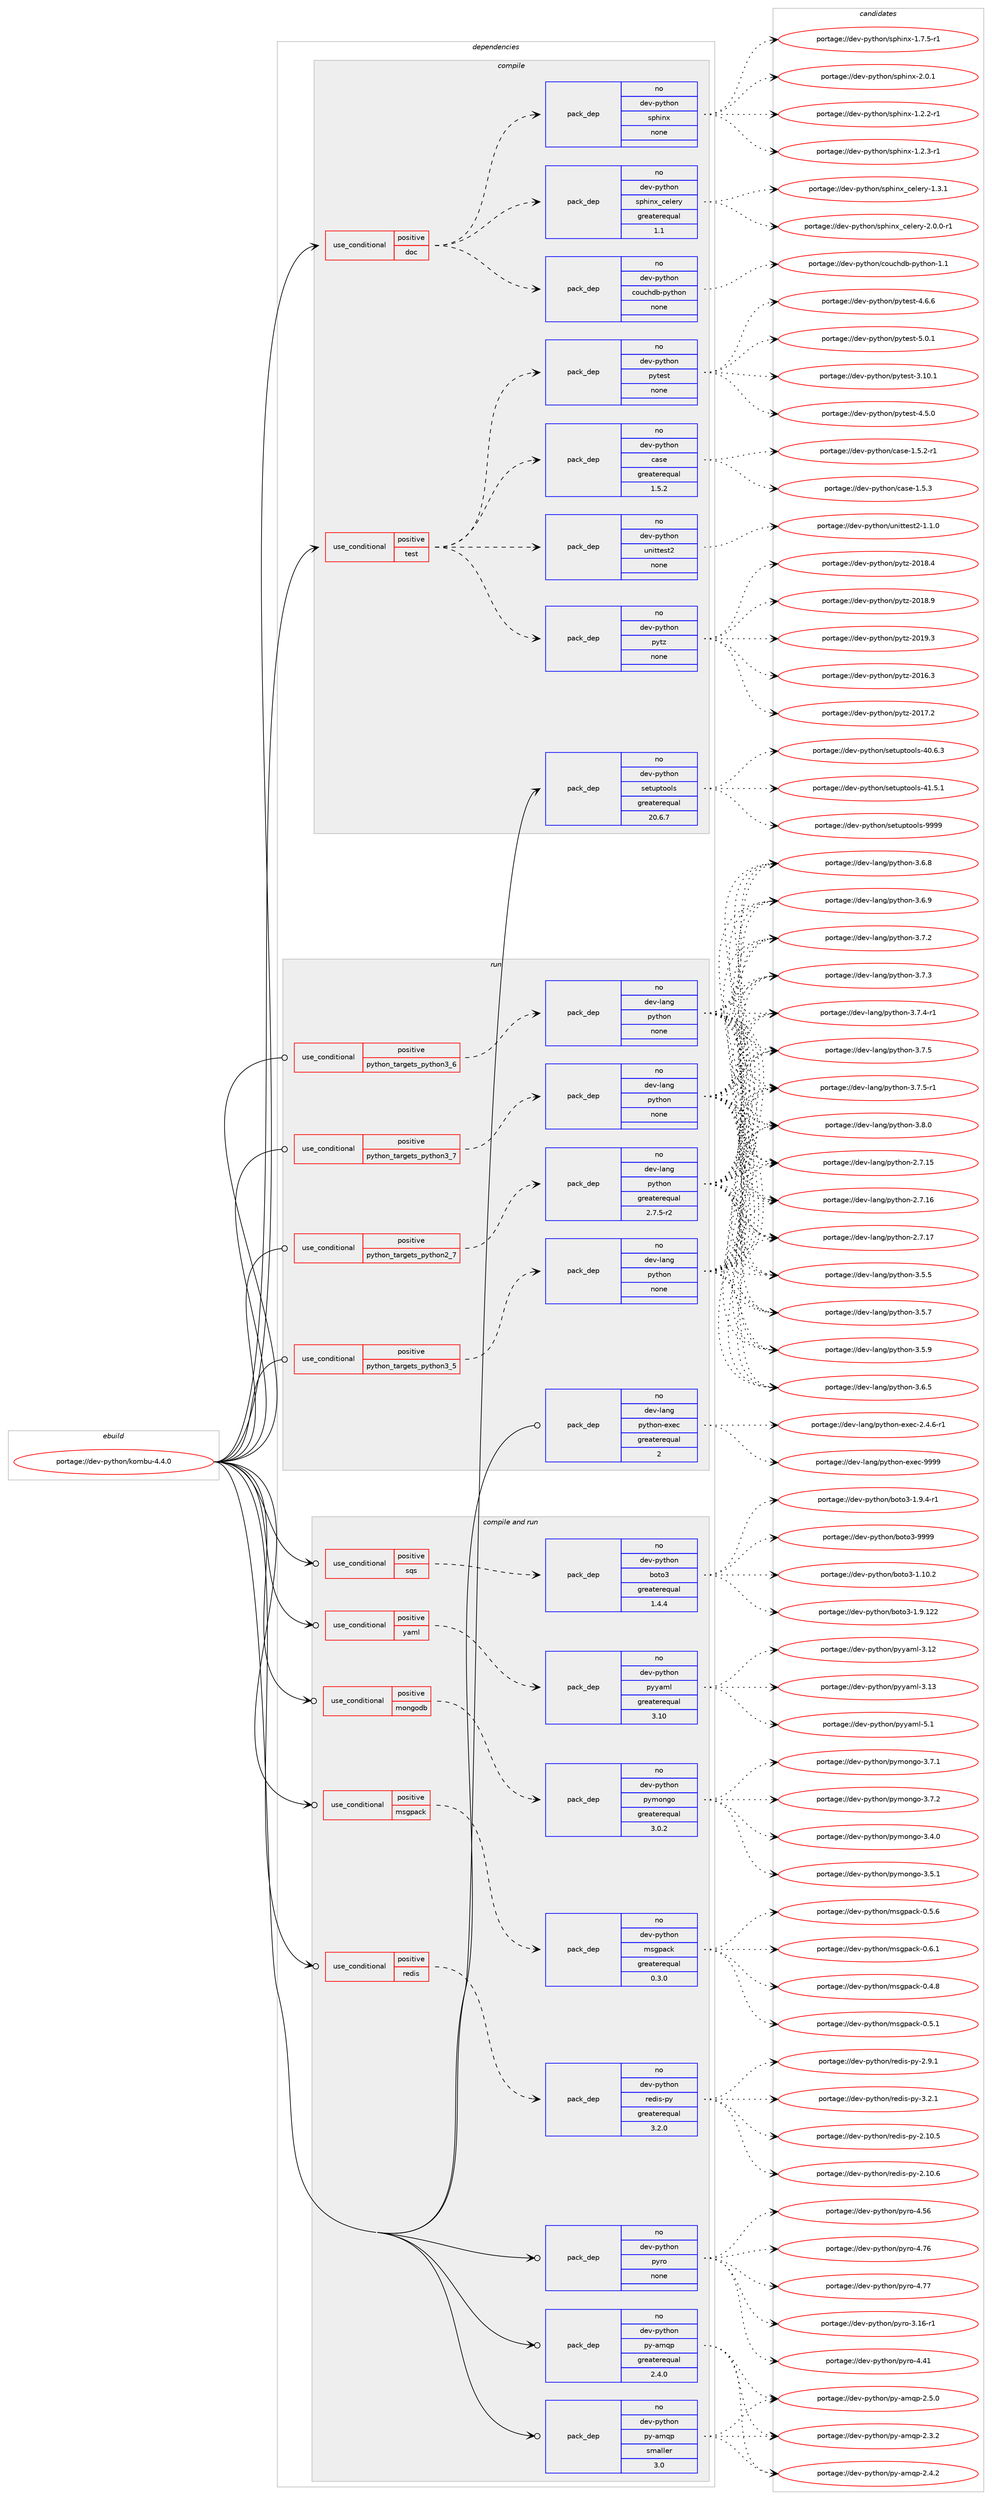 digraph prolog {

# *************
# Graph options
# *************

newrank=true;
concentrate=true;
compound=true;
graph [rankdir=LR,fontname=Helvetica,fontsize=10,ranksep=1.5];#, ranksep=2.5, nodesep=0.2];
edge  [arrowhead=vee];
node  [fontname=Helvetica,fontsize=10];

# **********
# The ebuild
# **********

subgraph cluster_leftcol {
color=gray;
rank=same;
label=<<i>ebuild</i>>;
id [label="portage://dev-python/kombu-4.4.0", color=red, width=4, href="../dev-python/kombu-4.4.0.svg"];
}

# ****************
# The dependencies
# ****************

subgraph cluster_midcol {
color=gray;
label=<<i>dependencies</i>>;
subgraph cluster_compile {
fillcolor="#eeeeee";
style=filled;
label=<<i>compile</i>>;
subgraph cond31081 {
dependency147370 [label=<<TABLE BORDER="0" CELLBORDER="1" CELLSPACING="0" CELLPADDING="4"><TR><TD ROWSPAN="3" CELLPADDING="10">use_conditional</TD></TR><TR><TD>positive</TD></TR><TR><TD>doc</TD></TR></TABLE>>, shape=none, color=red];
subgraph pack112962 {
dependency147371 [label=<<TABLE BORDER="0" CELLBORDER="1" CELLSPACING="0" CELLPADDING="4" WIDTH="220"><TR><TD ROWSPAN="6" CELLPADDING="30">pack_dep</TD></TR><TR><TD WIDTH="110">no</TD></TR><TR><TD>dev-python</TD></TR><TR><TD>sphinx</TD></TR><TR><TD>none</TD></TR><TR><TD></TD></TR></TABLE>>, shape=none, color=blue];
}
dependency147370:e -> dependency147371:w [weight=20,style="dashed",arrowhead="vee"];
subgraph pack112963 {
dependency147372 [label=<<TABLE BORDER="0" CELLBORDER="1" CELLSPACING="0" CELLPADDING="4" WIDTH="220"><TR><TD ROWSPAN="6" CELLPADDING="30">pack_dep</TD></TR><TR><TD WIDTH="110">no</TD></TR><TR><TD>dev-python</TD></TR><TR><TD>couchdb-python</TD></TR><TR><TD>none</TD></TR><TR><TD></TD></TR></TABLE>>, shape=none, color=blue];
}
dependency147370:e -> dependency147372:w [weight=20,style="dashed",arrowhead="vee"];
subgraph pack112964 {
dependency147373 [label=<<TABLE BORDER="0" CELLBORDER="1" CELLSPACING="0" CELLPADDING="4" WIDTH="220"><TR><TD ROWSPAN="6" CELLPADDING="30">pack_dep</TD></TR><TR><TD WIDTH="110">no</TD></TR><TR><TD>dev-python</TD></TR><TR><TD>sphinx_celery</TD></TR><TR><TD>greaterequal</TD></TR><TR><TD>1.1</TD></TR></TABLE>>, shape=none, color=blue];
}
dependency147370:e -> dependency147373:w [weight=20,style="dashed",arrowhead="vee"];
}
id:e -> dependency147370:w [weight=20,style="solid",arrowhead="vee"];
subgraph cond31082 {
dependency147374 [label=<<TABLE BORDER="0" CELLBORDER="1" CELLSPACING="0" CELLPADDING="4"><TR><TD ROWSPAN="3" CELLPADDING="10">use_conditional</TD></TR><TR><TD>positive</TD></TR><TR><TD>test</TD></TR></TABLE>>, shape=none, color=red];
subgraph pack112965 {
dependency147375 [label=<<TABLE BORDER="0" CELLBORDER="1" CELLSPACING="0" CELLPADDING="4" WIDTH="220"><TR><TD ROWSPAN="6" CELLPADDING="30">pack_dep</TD></TR><TR><TD WIDTH="110">no</TD></TR><TR><TD>dev-python</TD></TR><TR><TD>case</TD></TR><TR><TD>greaterequal</TD></TR><TR><TD>1.5.2</TD></TR></TABLE>>, shape=none, color=blue];
}
dependency147374:e -> dependency147375:w [weight=20,style="dashed",arrowhead="vee"];
subgraph pack112966 {
dependency147376 [label=<<TABLE BORDER="0" CELLBORDER="1" CELLSPACING="0" CELLPADDING="4" WIDTH="220"><TR><TD ROWSPAN="6" CELLPADDING="30">pack_dep</TD></TR><TR><TD WIDTH="110">no</TD></TR><TR><TD>dev-python</TD></TR><TR><TD>pytest</TD></TR><TR><TD>none</TD></TR><TR><TD></TD></TR></TABLE>>, shape=none, color=blue];
}
dependency147374:e -> dependency147376:w [weight=20,style="dashed",arrowhead="vee"];
subgraph pack112967 {
dependency147377 [label=<<TABLE BORDER="0" CELLBORDER="1" CELLSPACING="0" CELLPADDING="4" WIDTH="220"><TR><TD ROWSPAN="6" CELLPADDING="30">pack_dep</TD></TR><TR><TD WIDTH="110">no</TD></TR><TR><TD>dev-python</TD></TR><TR><TD>pytz</TD></TR><TR><TD>none</TD></TR><TR><TD></TD></TR></TABLE>>, shape=none, color=blue];
}
dependency147374:e -> dependency147377:w [weight=20,style="dashed",arrowhead="vee"];
subgraph pack112968 {
dependency147378 [label=<<TABLE BORDER="0" CELLBORDER="1" CELLSPACING="0" CELLPADDING="4" WIDTH="220"><TR><TD ROWSPAN="6" CELLPADDING="30">pack_dep</TD></TR><TR><TD WIDTH="110">no</TD></TR><TR><TD>dev-python</TD></TR><TR><TD>unittest2</TD></TR><TR><TD>none</TD></TR><TR><TD></TD></TR></TABLE>>, shape=none, color=blue];
}
dependency147374:e -> dependency147378:w [weight=20,style="dashed",arrowhead="vee"];
}
id:e -> dependency147374:w [weight=20,style="solid",arrowhead="vee"];
subgraph pack112969 {
dependency147379 [label=<<TABLE BORDER="0" CELLBORDER="1" CELLSPACING="0" CELLPADDING="4" WIDTH="220"><TR><TD ROWSPAN="6" CELLPADDING="30">pack_dep</TD></TR><TR><TD WIDTH="110">no</TD></TR><TR><TD>dev-python</TD></TR><TR><TD>setuptools</TD></TR><TR><TD>greaterequal</TD></TR><TR><TD>20.6.7</TD></TR></TABLE>>, shape=none, color=blue];
}
id:e -> dependency147379:w [weight=20,style="solid",arrowhead="vee"];
}
subgraph cluster_compileandrun {
fillcolor="#eeeeee";
style=filled;
label=<<i>compile and run</i>>;
subgraph cond31083 {
dependency147380 [label=<<TABLE BORDER="0" CELLBORDER="1" CELLSPACING="0" CELLPADDING="4"><TR><TD ROWSPAN="3" CELLPADDING="10">use_conditional</TD></TR><TR><TD>positive</TD></TR><TR><TD>mongodb</TD></TR></TABLE>>, shape=none, color=red];
subgraph pack112970 {
dependency147381 [label=<<TABLE BORDER="0" CELLBORDER="1" CELLSPACING="0" CELLPADDING="4" WIDTH="220"><TR><TD ROWSPAN="6" CELLPADDING="30">pack_dep</TD></TR><TR><TD WIDTH="110">no</TD></TR><TR><TD>dev-python</TD></TR><TR><TD>pymongo</TD></TR><TR><TD>greaterequal</TD></TR><TR><TD>3.0.2</TD></TR></TABLE>>, shape=none, color=blue];
}
dependency147380:e -> dependency147381:w [weight=20,style="dashed",arrowhead="vee"];
}
id:e -> dependency147380:w [weight=20,style="solid",arrowhead="odotvee"];
subgraph cond31084 {
dependency147382 [label=<<TABLE BORDER="0" CELLBORDER="1" CELLSPACING="0" CELLPADDING="4"><TR><TD ROWSPAN="3" CELLPADDING="10">use_conditional</TD></TR><TR><TD>positive</TD></TR><TR><TD>msgpack</TD></TR></TABLE>>, shape=none, color=red];
subgraph pack112971 {
dependency147383 [label=<<TABLE BORDER="0" CELLBORDER="1" CELLSPACING="0" CELLPADDING="4" WIDTH="220"><TR><TD ROWSPAN="6" CELLPADDING="30">pack_dep</TD></TR><TR><TD WIDTH="110">no</TD></TR><TR><TD>dev-python</TD></TR><TR><TD>msgpack</TD></TR><TR><TD>greaterequal</TD></TR><TR><TD>0.3.0</TD></TR></TABLE>>, shape=none, color=blue];
}
dependency147382:e -> dependency147383:w [weight=20,style="dashed",arrowhead="vee"];
}
id:e -> dependency147382:w [weight=20,style="solid",arrowhead="odotvee"];
subgraph cond31085 {
dependency147384 [label=<<TABLE BORDER="0" CELLBORDER="1" CELLSPACING="0" CELLPADDING="4"><TR><TD ROWSPAN="3" CELLPADDING="10">use_conditional</TD></TR><TR><TD>positive</TD></TR><TR><TD>redis</TD></TR></TABLE>>, shape=none, color=red];
subgraph pack112972 {
dependency147385 [label=<<TABLE BORDER="0" CELLBORDER="1" CELLSPACING="0" CELLPADDING="4" WIDTH="220"><TR><TD ROWSPAN="6" CELLPADDING="30">pack_dep</TD></TR><TR><TD WIDTH="110">no</TD></TR><TR><TD>dev-python</TD></TR><TR><TD>redis-py</TD></TR><TR><TD>greaterequal</TD></TR><TR><TD>3.2.0</TD></TR></TABLE>>, shape=none, color=blue];
}
dependency147384:e -> dependency147385:w [weight=20,style="dashed",arrowhead="vee"];
}
id:e -> dependency147384:w [weight=20,style="solid",arrowhead="odotvee"];
subgraph cond31086 {
dependency147386 [label=<<TABLE BORDER="0" CELLBORDER="1" CELLSPACING="0" CELLPADDING="4"><TR><TD ROWSPAN="3" CELLPADDING="10">use_conditional</TD></TR><TR><TD>positive</TD></TR><TR><TD>sqs</TD></TR></TABLE>>, shape=none, color=red];
subgraph pack112973 {
dependency147387 [label=<<TABLE BORDER="0" CELLBORDER="1" CELLSPACING="0" CELLPADDING="4" WIDTH="220"><TR><TD ROWSPAN="6" CELLPADDING="30">pack_dep</TD></TR><TR><TD WIDTH="110">no</TD></TR><TR><TD>dev-python</TD></TR><TR><TD>boto3</TD></TR><TR><TD>greaterequal</TD></TR><TR><TD>1.4.4</TD></TR></TABLE>>, shape=none, color=blue];
}
dependency147386:e -> dependency147387:w [weight=20,style="dashed",arrowhead="vee"];
}
id:e -> dependency147386:w [weight=20,style="solid",arrowhead="odotvee"];
subgraph cond31087 {
dependency147388 [label=<<TABLE BORDER="0" CELLBORDER="1" CELLSPACING="0" CELLPADDING="4"><TR><TD ROWSPAN="3" CELLPADDING="10">use_conditional</TD></TR><TR><TD>positive</TD></TR><TR><TD>yaml</TD></TR></TABLE>>, shape=none, color=red];
subgraph pack112974 {
dependency147389 [label=<<TABLE BORDER="0" CELLBORDER="1" CELLSPACING="0" CELLPADDING="4" WIDTH="220"><TR><TD ROWSPAN="6" CELLPADDING="30">pack_dep</TD></TR><TR><TD WIDTH="110">no</TD></TR><TR><TD>dev-python</TD></TR><TR><TD>pyyaml</TD></TR><TR><TD>greaterequal</TD></TR><TR><TD>3.10</TD></TR></TABLE>>, shape=none, color=blue];
}
dependency147388:e -> dependency147389:w [weight=20,style="dashed",arrowhead="vee"];
}
id:e -> dependency147388:w [weight=20,style="solid",arrowhead="odotvee"];
subgraph pack112975 {
dependency147390 [label=<<TABLE BORDER="0" CELLBORDER="1" CELLSPACING="0" CELLPADDING="4" WIDTH="220"><TR><TD ROWSPAN="6" CELLPADDING="30">pack_dep</TD></TR><TR><TD WIDTH="110">no</TD></TR><TR><TD>dev-python</TD></TR><TR><TD>py-amqp</TD></TR><TR><TD>greaterequal</TD></TR><TR><TD>2.4.0</TD></TR></TABLE>>, shape=none, color=blue];
}
id:e -> dependency147390:w [weight=20,style="solid",arrowhead="odotvee"];
subgraph pack112976 {
dependency147391 [label=<<TABLE BORDER="0" CELLBORDER="1" CELLSPACING="0" CELLPADDING="4" WIDTH="220"><TR><TD ROWSPAN="6" CELLPADDING="30">pack_dep</TD></TR><TR><TD WIDTH="110">no</TD></TR><TR><TD>dev-python</TD></TR><TR><TD>py-amqp</TD></TR><TR><TD>smaller</TD></TR><TR><TD>3.0</TD></TR></TABLE>>, shape=none, color=blue];
}
id:e -> dependency147391:w [weight=20,style="solid",arrowhead="odotvee"];
subgraph pack112977 {
dependency147392 [label=<<TABLE BORDER="0" CELLBORDER="1" CELLSPACING="0" CELLPADDING="4" WIDTH="220"><TR><TD ROWSPAN="6" CELLPADDING="30">pack_dep</TD></TR><TR><TD WIDTH="110">no</TD></TR><TR><TD>dev-python</TD></TR><TR><TD>pyro</TD></TR><TR><TD>none</TD></TR><TR><TD></TD></TR></TABLE>>, shape=none, color=blue];
}
id:e -> dependency147392:w [weight=20,style="solid",arrowhead="odotvee"];
}
subgraph cluster_run {
fillcolor="#eeeeee";
style=filled;
label=<<i>run</i>>;
subgraph cond31088 {
dependency147393 [label=<<TABLE BORDER="0" CELLBORDER="1" CELLSPACING="0" CELLPADDING="4"><TR><TD ROWSPAN="3" CELLPADDING="10">use_conditional</TD></TR><TR><TD>positive</TD></TR><TR><TD>python_targets_python2_7</TD></TR></TABLE>>, shape=none, color=red];
subgraph pack112978 {
dependency147394 [label=<<TABLE BORDER="0" CELLBORDER="1" CELLSPACING="0" CELLPADDING="4" WIDTH="220"><TR><TD ROWSPAN="6" CELLPADDING="30">pack_dep</TD></TR><TR><TD WIDTH="110">no</TD></TR><TR><TD>dev-lang</TD></TR><TR><TD>python</TD></TR><TR><TD>greaterequal</TD></TR><TR><TD>2.7.5-r2</TD></TR></TABLE>>, shape=none, color=blue];
}
dependency147393:e -> dependency147394:w [weight=20,style="dashed",arrowhead="vee"];
}
id:e -> dependency147393:w [weight=20,style="solid",arrowhead="odot"];
subgraph cond31089 {
dependency147395 [label=<<TABLE BORDER="0" CELLBORDER="1" CELLSPACING="0" CELLPADDING="4"><TR><TD ROWSPAN="3" CELLPADDING="10">use_conditional</TD></TR><TR><TD>positive</TD></TR><TR><TD>python_targets_python3_5</TD></TR></TABLE>>, shape=none, color=red];
subgraph pack112979 {
dependency147396 [label=<<TABLE BORDER="0" CELLBORDER="1" CELLSPACING="0" CELLPADDING="4" WIDTH="220"><TR><TD ROWSPAN="6" CELLPADDING="30">pack_dep</TD></TR><TR><TD WIDTH="110">no</TD></TR><TR><TD>dev-lang</TD></TR><TR><TD>python</TD></TR><TR><TD>none</TD></TR><TR><TD></TD></TR></TABLE>>, shape=none, color=blue];
}
dependency147395:e -> dependency147396:w [weight=20,style="dashed",arrowhead="vee"];
}
id:e -> dependency147395:w [weight=20,style="solid",arrowhead="odot"];
subgraph cond31090 {
dependency147397 [label=<<TABLE BORDER="0" CELLBORDER="1" CELLSPACING="0" CELLPADDING="4"><TR><TD ROWSPAN="3" CELLPADDING="10">use_conditional</TD></TR><TR><TD>positive</TD></TR><TR><TD>python_targets_python3_6</TD></TR></TABLE>>, shape=none, color=red];
subgraph pack112980 {
dependency147398 [label=<<TABLE BORDER="0" CELLBORDER="1" CELLSPACING="0" CELLPADDING="4" WIDTH="220"><TR><TD ROWSPAN="6" CELLPADDING="30">pack_dep</TD></TR><TR><TD WIDTH="110">no</TD></TR><TR><TD>dev-lang</TD></TR><TR><TD>python</TD></TR><TR><TD>none</TD></TR><TR><TD></TD></TR></TABLE>>, shape=none, color=blue];
}
dependency147397:e -> dependency147398:w [weight=20,style="dashed",arrowhead="vee"];
}
id:e -> dependency147397:w [weight=20,style="solid",arrowhead="odot"];
subgraph cond31091 {
dependency147399 [label=<<TABLE BORDER="0" CELLBORDER="1" CELLSPACING="0" CELLPADDING="4"><TR><TD ROWSPAN="3" CELLPADDING="10">use_conditional</TD></TR><TR><TD>positive</TD></TR><TR><TD>python_targets_python3_7</TD></TR></TABLE>>, shape=none, color=red];
subgraph pack112981 {
dependency147400 [label=<<TABLE BORDER="0" CELLBORDER="1" CELLSPACING="0" CELLPADDING="4" WIDTH="220"><TR><TD ROWSPAN="6" CELLPADDING="30">pack_dep</TD></TR><TR><TD WIDTH="110">no</TD></TR><TR><TD>dev-lang</TD></TR><TR><TD>python</TD></TR><TR><TD>none</TD></TR><TR><TD></TD></TR></TABLE>>, shape=none, color=blue];
}
dependency147399:e -> dependency147400:w [weight=20,style="dashed",arrowhead="vee"];
}
id:e -> dependency147399:w [weight=20,style="solid",arrowhead="odot"];
subgraph pack112982 {
dependency147401 [label=<<TABLE BORDER="0" CELLBORDER="1" CELLSPACING="0" CELLPADDING="4" WIDTH="220"><TR><TD ROWSPAN="6" CELLPADDING="30">pack_dep</TD></TR><TR><TD WIDTH="110">no</TD></TR><TR><TD>dev-lang</TD></TR><TR><TD>python-exec</TD></TR><TR><TD>greaterequal</TD></TR><TR><TD>2</TD></TR></TABLE>>, shape=none, color=blue];
}
id:e -> dependency147401:w [weight=20,style="solid",arrowhead="odot"];
}
}

# **************
# The candidates
# **************

subgraph cluster_choices {
rank=same;
color=gray;
label=<<i>candidates</i>>;

subgraph choice112962 {
color=black;
nodesep=1;
choiceportage10010111845112121116104111110471151121041051101204549465046504511449 [label="portage://dev-python/sphinx-1.2.2-r1", color=red, width=4,href="../dev-python/sphinx-1.2.2-r1.svg"];
choiceportage10010111845112121116104111110471151121041051101204549465046514511449 [label="portage://dev-python/sphinx-1.2.3-r1", color=red, width=4,href="../dev-python/sphinx-1.2.3-r1.svg"];
choiceportage10010111845112121116104111110471151121041051101204549465546534511449 [label="portage://dev-python/sphinx-1.7.5-r1", color=red, width=4,href="../dev-python/sphinx-1.7.5-r1.svg"];
choiceportage1001011184511212111610411111047115112104105110120455046484649 [label="portage://dev-python/sphinx-2.0.1", color=red, width=4,href="../dev-python/sphinx-2.0.1.svg"];
dependency147371:e -> choiceportage10010111845112121116104111110471151121041051101204549465046504511449:w [style=dotted,weight="100"];
dependency147371:e -> choiceportage10010111845112121116104111110471151121041051101204549465046514511449:w [style=dotted,weight="100"];
dependency147371:e -> choiceportage10010111845112121116104111110471151121041051101204549465546534511449:w [style=dotted,weight="100"];
dependency147371:e -> choiceportage1001011184511212111610411111047115112104105110120455046484649:w [style=dotted,weight="100"];
}
subgraph choice112963 {
color=black;
nodesep=1;
choiceportage10010111845112121116104111110479911111799104100984511212111610411111045494649 [label="portage://dev-python/couchdb-python-1.1", color=red, width=4,href="../dev-python/couchdb-python-1.1.svg"];
dependency147372:e -> choiceportage10010111845112121116104111110479911111799104100984511212111610411111045494649:w [style=dotted,weight="100"];
}
subgraph choice112964 {
color=black;
nodesep=1;
choiceportage10010111845112121116104111110471151121041051101209599101108101114121454946514649 [label="portage://dev-python/sphinx_celery-1.3.1", color=red, width=4,href="../dev-python/sphinx_celery-1.3.1.svg"];
choiceportage100101118451121211161041111104711511210410511012095991011081011141214550464846484511449 [label="portage://dev-python/sphinx_celery-2.0.0-r1", color=red, width=4,href="../dev-python/sphinx_celery-2.0.0-r1.svg"];
dependency147373:e -> choiceportage10010111845112121116104111110471151121041051101209599101108101114121454946514649:w [style=dotted,weight="100"];
dependency147373:e -> choiceportage100101118451121211161041111104711511210410511012095991011081011141214550464846484511449:w [style=dotted,weight="100"];
}
subgraph choice112965 {
color=black;
nodesep=1;
choiceportage100101118451121211161041111104799971151014549465346504511449 [label="portage://dev-python/case-1.5.2-r1", color=red, width=4,href="../dev-python/case-1.5.2-r1.svg"];
choiceportage10010111845112121116104111110479997115101454946534651 [label="portage://dev-python/case-1.5.3", color=red, width=4,href="../dev-python/case-1.5.3.svg"];
dependency147375:e -> choiceportage100101118451121211161041111104799971151014549465346504511449:w [style=dotted,weight="100"];
dependency147375:e -> choiceportage10010111845112121116104111110479997115101454946534651:w [style=dotted,weight="100"];
}
subgraph choice112966 {
color=black;
nodesep=1;
choiceportage100101118451121211161041111104711212111610111511645514649484649 [label="portage://dev-python/pytest-3.10.1", color=red, width=4,href="../dev-python/pytest-3.10.1.svg"];
choiceportage1001011184511212111610411111047112121116101115116455246534648 [label="portage://dev-python/pytest-4.5.0", color=red, width=4,href="../dev-python/pytest-4.5.0.svg"];
choiceportage1001011184511212111610411111047112121116101115116455246544654 [label="portage://dev-python/pytest-4.6.6", color=red, width=4,href="../dev-python/pytest-4.6.6.svg"];
choiceportage1001011184511212111610411111047112121116101115116455346484649 [label="portage://dev-python/pytest-5.0.1", color=red, width=4,href="../dev-python/pytest-5.0.1.svg"];
dependency147376:e -> choiceportage100101118451121211161041111104711212111610111511645514649484649:w [style=dotted,weight="100"];
dependency147376:e -> choiceportage1001011184511212111610411111047112121116101115116455246534648:w [style=dotted,weight="100"];
dependency147376:e -> choiceportage1001011184511212111610411111047112121116101115116455246544654:w [style=dotted,weight="100"];
dependency147376:e -> choiceportage1001011184511212111610411111047112121116101115116455346484649:w [style=dotted,weight="100"];
}
subgraph choice112967 {
color=black;
nodesep=1;
choiceportage100101118451121211161041111104711212111612245504849544651 [label="portage://dev-python/pytz-2016.3", color=red, width=4,href="../dev-python/pytz-2016.3.svg"];
choiceportage100101118451121211161041111104711212111612245504849554650 [label="portage://dev-python/pytz-2017.2", color=red, width=4,href="../dev-python/pytz-2017.2.svg"];
choiceportage100101118451121211161041111104711212111612245504849564652 [label="portage://dev-python/pytz-2018.4", color=red, width=4,href="../dev-python/pytz-2018.4.svg"];
choiceportage100101118451121211161041111104711212111612245504849564657 [label="portage://dev-python/pytz-2018.9", color=red, width=4,href="../dev-python/pytz-2018.9.svg"];
choiceportage100101118451121211161041111104711212111612245504849574651 [label="portage://dev-python/pytz-2019.3", color=red, width=4,href="../dev-python/pytz-2019.3.svg"];
dependency147377:e -> choiceportage100101118451121211161041111104711212111612245504849544651:w [style=dotted,weight="100"];
dependency147377:e -> choiceportage100101118451121211161041111104711212111612245504849554650:w [style=dotted,weight="100"];
dependency147377:e -> choiceportage100101118451121211161041111104711212111612245504849564652:w [style=dotted,weight="100"];
dependency147377:e -> choiceportage100101118451121211161041111104711212111612245504849564657:w [style=dotted,weight="100"];
dependency147377:e -> choiceportage100101118451121211161041111104711212111612245504849574651:w [style=dotted,weight="100"];
}
subgraph choice112968 {
color=black;
nodesep=1;
choiceportage100101118451121211161041111104711711010511611610111511650454946494648 [label="portage://dev-python/unittest2-1.1.0", color=red, width=4,href="../dev-python/unittest2-1.1.0.svg"];
dependency147378:e -> choiceportage100101118451121211161041111104711711010511611610111511650454946494648:w [style=dotted,weight="100"];
}
subgraph choice112969 {
color=black;
nodesep=1;
choiceportage100101118451121211161041111104711510111611711211611111110811545524846544651 [label="portage://dev-python/setuptools-40.6.3", color=red, width=4,href="../dev-python/setuptools-40.6.3.svg"];
choiceportage100101118451121211161041111104711510111611711211611111110811545524946534649 [label="portage://dev-python/setuptools-41.5.1", color=red, width=4,href="../dev-python/setuptools-41.5.1.svg"];
choiceportage10010111845112121116104111110471151011161171121161111111081154557575757 [label="portage://dev-python/setuptools-9999", color=red, width=4,href="../dev-python/setuptools-9999.svg"];
dependency147379:e -> choiceportage100101118451121211161041111104711510111611711211611111110811545524846544651:w [style=dotted,weight="100"];
dependency147379:e -> choiceportage100101118451121211161041111104711510111611711211611111110811545524946534649:w [style=dotted,weight="100"];
dependency147379:e -> choiceportage10010111845112121116104111110471151011161171121161111111081154557575757:w [style=dotted,weight="100"];
}
subgraph choice112970 {
color=black;
nodesep=1;
choiceportage1001011184511212111610411111047112121109111110103111455146524648 [label="portage://dev-python/pymongo-3.4.0", color=red, width=4,href="../dev-python/pymongo-3.4.0.svg"];
choiceportage1001011184511212111610411111047112121109111110103111455146534649 [label="portage://dev-python/pymongo-3.5.1", color=red, width=4,href="../dev-python/pymongo-3.5.1.svg"];
choiceportage1001011184511212111610411111047112121109111110103111455146554649 [label="portage://dev-python/pymongo-3.7.1", color=red, width=4,href="../dev-python/pymongo-3.7.1.svg"];
choiceportage1001011184511212111610411111047112121109111110103111455146554650 [label="portage://dev-python/pymongo-3.7.2", color=red, width=4,href="../dev-python/pymongo-3.7.2.svg"];
dependency147381:e -> choiceportage1001011184511212111610411111047112121109111110103111455146524648:w [style=dotted,weight="100"];
dependency147381:e -> choiceportage1001011184511212111610411111047112121109111110103111455146534649:w [style=dotted,weight="100"];
dependency147381:e -> choiceportage1001011184511212111610411111047112121109111110103111455146554649:w [style=dotted,weight="100"];
dependency147381:e -> choiceportage1001011184511212111610411111047112121109111110103111455146554650:w [style=dotted,weight="100"];
}
subgraph choice112971 {
color=black;
nodesep=1;
choiceportage10010111845112121116104111110471091151031129799107454846524656 [label="portage://dev-python/msgpack-0.4.8", color=red, width=4,href="../dev-python/msgpack-0.4.8.svg"];
choiceportage10010111845112121116104111110471091151031129799107454846534649 [label="portage://dev-python/msgpack-0.5.1", color=red, width=4,href="../dev-python/msgpack-0.5.1.svg"];
choiceportage10010111845112121116104111110471091151031129799107454846534654 [label="portage://dev-python/msgpack-0.5.6", color=red, width=4,href="../dev-python/msgpack-0.5.6.svg"];
choiceportage10010111845112121116104111110471091151031129799107454846544649 [label="portage://dev-python/msgpack-0.6.1", color=red, width=4,href="../dev-python/msgpack-0.6.1.svg"];
dependency147383:e -> choiceportage10010111845112121116104111110471091151031129799107454846524656:w [style=dotted,weight="100"];
dependency147383:e -> choiceportage10010111845112121116104111110471091151031129799107454846534649:w [style=dotted,weight="100"];
dependency147383:e -> choiceportage10010111845112121116104111110471091151031129799107454846534654:w [style=dotted,weight="100"];
dependency147383:e -> choiceportage10010111845112121116104111110471091151031129799107454846544649:w [style=dotted,weight="100"];
}
subgraph choice112972 {
color=black;
nodesep=1;
choiceportage10010111845112121116104111110471141011001051154511212145504649484653 [label="portage://dev-python/redis-py-2.10.5", color=red, width=4,href="../dev-python/redis-py-2.10.5.svg"];
choiceportage10010111845112121116104111110471141011001051154511212145504649484654 [label="portage://dev-python/redis-py-2.10.6", color=red, width=4,href="../dev-python/redis-py-2.10.6.svg"];
choiceportage100101118451121211161041111104711410110010511545112121455046574649 [label="portage://dev-python/redis-py-2.9.1", color=red, width=4,href="../dev-python/redis-py-2.9.1.svg"];
choiceportage100101118451121211161041111104711410110010511545112121455146504649 [label="portage://dev-python/redis-py-3.2.1", color=red, width=4,href="../dev-python/redis-py-3.2.1.svg"];
dependency147385:e -> choiceportage10010111845112121116104111110471141011001051154511212145504649484653:w [style=dotted,weight="100"];
dependency147385:e -> choiceportage10010111845112121116104111110471141011001051154511212145504649484654:w [style=dotted,weight="100"];
dependency147385:e -> choiceportage100101118451121211161041111104711410110010511545112121455046574649:w [style=dotted,weight="100"];
dependency147385:e -> choiceportage100101118451121211161041111104711410110010511545112121455146504649:w [style=dotted,weight="100"];
}
subgraph choice112973 {
color=black;
nodesep=1;
choiceportage1001011184511212111610411111047981111161115145494649484650 [label="portage://dev-python/boto3-1.10.2", color=red, width=4,href="../dev-python/boto3-1.10.2.svg"];
choiceportage100101118451121211161041111104798111116111514549465746495050 [label="portage://dev-python/boto3-1.9.122", color=red, width=4,href="../dev-python/boto3-1.9.122.svg"];
choiceportage100101118451121211161041111104798111116111514549465746524511449 [label="portage://dev-python/boto3-1.9.4-r1", color=red, width=4,href="../dev-python/boto3-1.9.4-r1.svg"];
choiceportage100101118451121211161041111104798111116111514557575757 [label="portage://dev-python/boto3-9999", color=red, width=4,href="../dev-python/boto3-9999.svg"];
dependency147387:e -> choiceportage1001011184511212111610411111047981111161115145494649484650:w [style=dotted,weight="100"];
dependency147387:e -> choiceportage100101118451121211161041111104798111116111514549465746495050:w [style=dotted,weight="100"];
dependency147387:e -> choiceportage100101118451121211161041111104798111116111514549465746524511449:w [style=dotted,weight="100"];
dependency147387:e -> choiceportage100101118451121211161041111104798111116111514557575757:w [style=dotted,weight="100"];
}
subgraph choice112974 {
color=black;
nodesep=1;
choiceportage1001011184511212111610411111047112121121971091084551464950 [label="portage://dev-python/pyyaml-3.12", color=red, width=4,href="../dev-python/pyyaml-3.12.svg"];
choiceportage1001011184511212111610411111047112121121971091084551464951 [label="portage://dev-python/pyyaml-3.13", color=red, width=4,href="../dev-python/pyyaml-3.13.svg"];
choiceportage10010111845112121116104111110471121211219710910845534649 [label="portage://dev-python/pyyaml-5.1", color=red, width=4,href="../dev-python/pyyaml-5.1.svg"];
dependency147389:e -> choiceportage1001011184511212111610411111047112121121971091084551464950:w [style=dotted,weight="100"];
dependency147389:e -> choiceportage1001011184511212111610411111047112121121971091084551464951:w [style=dotted,weight="100"];
dependency147389:e -> choiceportage10010111845112121116104111110471121211219710910845534649:w [style=dotted,weight="100"];
}
subgraph choice112975 {
color=black;
nodesep=1;
choiceportage10010111845112121116104111110471121214597109113112455046514650 [label="portage://dev-python/py-amqp-2.3.2", color=red, width=4,href="../dev-python/py-amqp-2.3.2.svg"];
choiceportage10010111845112121116104111110471121214597109113112455046524650 [label="portage://dev-python/py-amqp-2.4.2", color=red, width=4,href="../dev-python/py-amqp-2.4.2.svg"];
choiceportage10010111845112121116104111110471121214597109113112455046534648 [label="portage://dev-python/py-amqp-2.5.0", color=red, width=4,href="../dev-python/py-amqp-2.5.0.svg"];
dependency147390:e -> choiceportage10010111845112121116104111110471121214597109113112455046514650:w [style=dotted,weight="100"];
dependency147390:e -> choiceportage10010111845112121116104111110471121214597109113112455046524650:w [style=dotted,weight="100"];
dependency147390:e -> choiceportage10010111845112121116104111110471121214597109113112455046534648:w [style=dotted,weight="100"];
}
subgraph choice112976 {
color=black;
nodesep=1;
choiceportage10010111845112121116104111110471121214597109113112455046514650 [label="portage://dev-python/py-amqp-2.3.2", color=red, width=4,href="../dev-python/py-amqp-2.3.2.svg"];
choiceportage10010111845112121116104111110471121214597109113112455046524650 [label="portage://dev-python/py-amqp-2.4.2", color=red, width=4,href="../dev-python/py-amqp-2.4.2.svg"];
choiceportage10010111845112121116104111110471121214597109113112455046534648 [label="portage://dev-python/py-amqp-2.5.0", color=red, width=4,href="../dev-python/py-amqp-2.5.0.svg"];
dependency147391:e -> choiceportage10010111845112121116104111110471121214597109113112455046514650:w [style=dotted,weight="100"];
dependency147391:e -> choiceportage10010111845112121116104111110471121214597109113112455046524650:w [style=dotted,weight="100"];
dependency147391:e -> choiceportage10010111845112121116104111110471121214597109113112455046534648:w [style=dotted,weight="100"];
}
subgraph choice112977 {
color=black;
nodesep=1;
choiceportage100101118451121211161041111104711212111411145514649544511449 [label="portage://dev-python/pyro-3.16-r1", color=red, width=4,href="../dev-python/pyro-3.16-r1.svg"];
choiceportage10010111845112121116104111110471121211141114552465249 [label="portage://dev-python/pyro-4.41", color=red, width=4,href="../dev-python/pyro-4.41.svg"];
choiceportage10010111845112121116104111110471121211141114552465354 [label="portage://dev-python/pyro-4.56", color=red, width=4,href="../dev-python/pyro-4.56.svg"];
choiceportage10010111845112121116104111110471121211141114552465554 [label="portage://dev-python/pyro-4.76", color=red, width=4,href="../dev-python/pyro-4.76.svg"];
choiceportage10010111845112121116104111110471121211141114552465555 [label="portage://dev-python/pyro-4.77", color=red, width=4,href="../dev-python/pyro-4.77.svg"];
dependency147392:e -> choiceportage100101118451121211161041111104711212111411145514649544511449:w [style=dotted,weight="100"];
dependency147392:e -> choiceportage10010111845112121116104111110471121211141114552465249:w [style=dotted,weight="100"];
dependency147392:e -> choiceportage10010111845112121116104111110471121211141114552465354:w [style=dotted,weight="100"];
dependency147392:e -> choiceportage10010111845112121116104111110471121211141114552465554:w [style=dotted,weight="100"];
dependency147392:e -> choiceportage10010111845112121116104111110471121211141114552465555:w [style=dotted,weight="100"];
}
subgraph choice112978 {
color=black;
nodesep=1;
choiceportage10010111845108971101034711212111610411111045504655464953 [label="portage://dev-lang/python-2.7.15", color=red, width=4,href="../dev-lang/python-2.7.15.svg"];
choiceportage10010111845108971101034711212111610411111045504655464954 [label="portage://dev-lang/python-2.7.16", color=red, width=4,href="../dev-lang/python-2.7.16.svg"];
choiceportage10010111845108971101034711212111610411111045504655464955 [label="portage://dev-lang/python-2.7.17", color=red, width=4,href="../dev-lang/python-2.7.17.svg"];
choiceportage100101118451089711010347112121116104111110455146534653 [label="portage://dev-lang/python-3.5.5", color=red, width=4,href="../dev-lang/python-3.5.5.svg"];
choiceportage100101118451089711010347112121116104111110455146534655 [label="portage://dev-lang/python-3.5.7", color=red, width=4,href="../dev-lang/python-3.5.7.svg"];
choiceportage100101118451089711010347112121116104111110455146534657 [label="portage://dev-lang/python-3.5.9", color=red, width=4,href="../dev-lang/python-3.5.9.svg"];
choiceportage100101118451089711010347112121116104111110455146544653 [label="portage://dev-lang/python-3.6.5", color=red, width=4,href="../dev-lang/python-3.6.5.svg"];
choiceportage100101118451089711010347112121116104111110455146544656 [label="portage://dev-lang/python-3.6.8", color=red, width=4,href="../dev-lang/python-3.6.8.svg"];
choiceportage100101118451089711010347112121116104111110455146544657 [label="portage://dev-lang/python-3.6.9", color=red, width=4,href="../dev-lang/python-3.6.9.svg"];
choiceportage100101118451089711010347112121116104111110455146554650 [label="portage://dev-lang/python-3.7.2", color=red, width=4,href="../dev-lang/python-3.7.2.svg"];
choiceportage100101118451089711010347112121116104111110455146554651 [label="portage://dev-lang/python-3.7.3", color=red, width=4,href="../dev-lang/python-3.7.3.svg"];
choiceportage1001011184510897110103471121211161041111104551465546524511449 [label="portage://dev-lang/python-3.7.4-r1", color=red, width=4,href="../dev-lang/python-3.7.4-r1.svg"];
choiceportage100101118451089711010347112121116104111110455146554653 [label="portage://dev-lang/python-3.7.5", color=red, width=4,href="../dev-lang/python-3.7.5.svg"];
choiceportage1001011184510897110103471121211161041111104551465546534511449 [label="portage://dev-lang/python-3.7.5-r1", color=red, width=4,href="../dev-lang/python-3.7.5-r1.svg"];
choiceportage100101118451089711010347112121116104111110455146564648 [label="portage://dev-lang/python-3.8.0", color=red, width=4,href="../dev-lang/python-3.8.0.svg"];
dependency147394:e -> choiceportage10010111845108971101034711212111610411111045504655464953:w [style=dotted,weight="100"];
dependency147394:e -> choiceportage10010111845108971101034711212111610411111045504655464954:w [style=dotted,weight="100"];
dependency147394:e -> choiceportage10010111845108971101034711212111610411111045504655464955:w [style=dotted,weight="100"];
dependency147394:e -> choiceportage100101118451089711010347112121116104111110455146534653:w [style=dotted,weight="100"];
dependency147394:e -> choiceportage100101118451089711010347112121116104111110455146534655:w [style=dotted,weight="100"];
dependency147394:e -> choiceportage100101118451089711010347112121116104111110455146534657:w [style=dotted,weight="100"];
dependency147394:e -> choiceportage100101118451089711010347112121116104111110455146544653:w [style=dotted,weight="100"];
dependency147394:e -> choiceportage100101118451089711010347112121116104111110455146544656:w [style=dotted,weight="100"];
dependency147394:e -> choiceportage100101118451089711010347112121116104111110455146544657:w [style=dotted,weight="100"];
dependency147394:e -> choiceportage100101118451089711010347112121116104111110455146554650:w [style=dotted,weight="100"];
dependency147394:e -> choiceportage100101118451089711010347112121116104111110455146554651:w [style=dotted,weight="100"];
dependency147394:e -> choiceportage1001011184510897110103471121211161041111104551465546524511449:w [style=dotted,weight="100"];
dependency147394:e -> choiceportage100101118451089711010347112121116104111110455146554653:w [style=dotted,weight="100"];
dependency147394:e -> choiceportage1001011184510897110103471121211161041111104551465546534511449:w [style=dotted,weight="100"];
dependency147394:e -> choiceportage100101118451089711010347112121116104111110455146564648:w [style=dotted,weight="100"];
}
subgraph choice112979 {
color=black;
nodesep=1;
choiceportage10010111845108971101034711212111610411111045504655464953 [label="portage://dev-lang/python-2.7.15", color=red, width=4,href="../dev-lang/python-2.7.15.svg"];
choiceportage10010111845108971101034711212111610411111045504655464954 [label="portage://dev-lang/python-2.7.16", color=red, width=4,href="../dev-lang/python-2.7.16.svg"];
choiceportage10010111845108971101034711212111610411111045504655464955 [label="portage://dev-lang/python-2.7.17", color=red, width=4,href="../dev-lang/python-2.7.17.svg"];
choiceportage100101118451089711010347112121116104111110455146534653 [label="portage://dev-lang/python-3.5.5", color=red, width=4,href="../dev-lang/python-3.5.5.svg"];
choiceportage100101118451089711010347112121116104111110455146534655 [label="portage://dev-lang/python-3.5.7", color=red, width=4,href="../dev-lang/python-3.5.7.svg"];
choiceportage100101118451089711010347112121116104111110455146534657 [label="portage://dev-lang/python-3.5.9", color=red, width=4,href="../dev-lang/python-3.5.9.svg"];
choiceportage100101118451089711010347112121116104111110455146544653 [label="portage://dev-lang/python-3.6.5", color=red, width=4,href="../dev-lang/python-3.6.5.svg"];
choiceportage100101118451089711010347112121116104111110455146544656 [label="portage://dev-lang/python-3.6.8", color=red, width=4,href="../dev-lang/python-3.6.8.svg"];
choiceportage100101118451089711010347112121116104111110455146544657 [label="portage://dev-lang/python-3.6.9", color=red, width=4,href="../dev-lang/python-3.6.9.svg"];
choiceportage100101118451089711010347112121116104111110455146554650 [label="portage://dev-lang/python-3.7.2", color=red, width=4,href="../dev-lang/python-3.7.2.svg"];
choiceportage100101118451089711010347112121116104111110455146554651 [label="portage://dev-lang/python-3.7.3", color=red, width=4,href="../dev-lang/python-3.7.3.svg"];
choiceportage1001011184510897110103471121211161041111104551465546524511449 [label="portage://dev-lang/python-3.7.4-r1", color=red, width=4,href="../dev-lang/python-3.7.4-r1.svg"];
choiceportage100101118451089711010347112121116104111110455146554653 [label="portage://dev-lang/python-3.7.5", color=red, width=4,href="../dev-lang/python-3.7.5.svg"];
choiceportage1001011184510897110103471121211161041111104551465546534511449 [label="portage://dev-lang/python-3.7.5-r1", color=red, width=4,href="../dev-lang/python-3.7.5-r1.svg"];
choiceportage100101118451089711010347112121116104111110455146564648 [label="portage://dev-lang/python-3.8.0", color=red, width=4,href="../dev-lang/python-3.8.0.svg"];
dependency147396:e -> choiceportage10010111845108971101034711212111610411111045504655464953:w [style=dotted,weight="100"];
dependency147396:e -> choiceportage10010111845108971101034711212111610411111045504655464954:w [style=dotted,weight="100"];
dependency147396:e -> choiceportage10010111845108971101034711212111610411111045504655464955:w [style=dotted,weight="100"];
dependency147396:e -> choiceportage100101118451089711010347112121116104111110455146534653:w [style=dotted,weight="100"];
dependency147396:e -> choiceportage100101118451089711010347112121116104111110455146534655:w [style=dotted,weight="100"];
dependency147396:e -> choiceportage100101118451089711010347112121116104111110455146534657:w [style=dotted,weight="100"];
dependency147396:e -> choiceportage100101118451089711010347112121116104111110455146544653:w [style=dotted,weight="100"];
dependency147396:e -> choiceportage100101118451089711010347112121116104111110455146544656:w [style=dotted,weight="100"];
dependency147396:e -> choiceportage100101118451089711010347112121116104111110455146544657:w [style=dotted,weight="100"];
dependency147396:e -> choiceportage100101118451089711010347112121116104111110455146554650:w [style=dotted,weight="100"];
dependency147396:e -> choiceportage100101118451089711010347112121116104111110455146554651:w [style=dotted,weight="100"];
dependency147396:e -> choiceportage1001011184510897110103471121211161041111104551465546524511449:w [style=dotted,weight="100"];
dependency147396:e -> choiceportage100101118451089711010347112121116104111110455146554653:w [style=dotted,weight="100"];
dependency147396:e -> choiceportage1001011184510897110103471121211161041111104551465546534511449:w [style=dotted,weight="100"];
dependency147396:e -> choiceportage100101118451089711010347112121116104111110455146564648:w [style=dotted,weight="100"];
}
subgraph choice112980 {
color=black;
nodesep=1;
choiceportage10010111845108971101034711212111610411111045504655464953 [label="portage://dev-lang/python-2.7.15", color=red, width=4,href="../dev-lang/python-2.7.15.svg"];
choiceportage10010111845108971101034711212111610411111045504655464954 [label="portage://dev-lang/python-2.7.16", color=red, width=4,href="../dev-lang/python-2.7.16.svg"];
choiceportage10010111845108971101034711212111610411111045504655464955 [label="portage://dev-lang/python-2.7.17", color=red, width=4,href="../dev-lang/python-2.7.17.svg"];
choiceportage100101118451089711010347112121116104111110455146534653 [label="portage://dev-lang/python-3.5.5", color=red, width=4,href="../dev-lang/python-3.5.5.svg"];
choiceportage100101118451089711010347112121116104111110455146534655 [label="portage://dev-lang/python-3.5.7", color=red, width=4,href="../dev-lang/python-3.5.7.svg"];
choiceportage100101118451089711010347112121116104111110455146534657 [label="portage://dev-lang/python-3.5.9", color=red, width=4,href="../dev-lang/python-3.5.9.svg"];
choiceportage100101118451089711010347112121116104111110455146544653 [label="portage://dev-lang/python-3.6.5", color=red, width=4,href="../dev-lang/python-3.6.5.svg"];
choiceportage100101118451089711010347112121116104111110455146544656 [label="portage://dev-lang/python-3.6.8", color=red, width=4,href="../dev-lang/python-3.6.8.svg"];
choiceportage100101118451089711010347112121116104111110455146544657 [label="portage://dev-lang/python-3.6.9", color=red, width=4,href="../dev-lang/python-3.6.9.svg"];
choiceportage100101118451089711010347112121116104111110455146554650 [label="portage://dev-lang/python-3.7.2", color=red, width=4,href="../dev-lang/python-3.7.2.svg"];
choiceportage100101118451089711010347112121116104111110455146554651 [label="portage://dev-lang/python-3.7.3", color=red, width=4,href="../dev-lang/python-3.7.3.svg"];
choiceportage1001011184510897110103471121211161041111104551465546524511449 [label="portage://dev-lang/python-3.7.4-r1", color=red, width=4,href="../dev-lang/python-3.7.4-r1.svg"];
choiceportage100101118451089711010347112121116104111110455146554653 [label="portage://dev-lang/python-3.7.5", color=red, width=4,href="../dev-lang/python-3.7.5.svg"];
choiceportage1001011184510897110103471121211161041111104551465546534511449 [label="portage://dev-lang/python-3.7.5-r1", color=red, width=4,href="../dev-lang/python-3.7.5-r1.svg"];
choiceportage100101118451089711010347112121116104111110455146564648 [label="portage://dev-lang/python-3.8.0", color=red, width=4,href="../dev-lang/python-3.8.0.svg"];
dependency147398:e -> choiceportage10010111845108971101034711212111610411111045504655464953:w [style=dotted,weight="100"];
dependency147398:e -> choiceportage10010111845108971101034711212111610411111045504655464954:w [style=dotted,weight="100"];
dependency147398:e -> choiceportage10010111845108971101034711212111610411111045504655464955:w [style=dotted,weight="100"];
dependency147398:e -> choiceportage100101118451089711010347112121116104111110455146534653:w [style=dotted,weight="100"];
dependency147398:e -> choiceportage100101118451089711010347112121116104111110455146534655:w [style=dotted,weight="100"];
dependency147398:e -> choiceportage100101118451089711010347112121116104111110455146534657:w [style=dotted,weight="100"];
dependency147398:e -> choiceportage100101118451089711010347112121116104111110455146544653:w [style=dotted,weight="100"];
dependency147398:e -> choiceportage100101118451089711010347112121116104111110455146544656:w [style=dotted,weight="100"];
dependency147398:e -> choiceportage100101118451089711010347112121116104111110455146544657:w [style=dotted,weight="100"];
dependency147398:e -> choiceportage100101118451089711010347112121116104111110455146554650:w [style=dotted,weight="100"];
dependency147398:e -> choiceportage100101118451089711010347112121116104111110455146554651:w [style=dotted,weight="100"];
dependency147398:e -> choiceportage1001011184510897110103471121211161041111104551465546524511449:w [style=dotted,weight="100"];
dependency147398:e -> choiceportage100101118451089711010347112121116104111110455146554653:w [style=dotted,weight="100"];
dependency147398:e -> choiceportage1001011184510897110103471121211161041111104551465546534511449:w [style=dotted,weight="100"];
dependency147398:e -> choiceportage100101118451089711010347112121116104111110455146564648:w [style=dotted,weight="100"];
}
subgraph choice112981 {
color=black;
nodesep=1;
choiceportage10010111845108971101034711212111610411111045504655464953 [label="portage://dev-lang/python-2.7.15", color=red, width=4,href="../dev-lang/python-2.7.15.svg"];
choiceportage10010111845108971101034711212111610411111045504655464954 [label="portage://dev-lang/python-2.7.16", color=red, width=4,href="../dev-lang/python-2.7.16.svg"];
choiceportage10010111845108971101034711212111610411111045504655464955 [label="portage://dev-lang/python-2.7.17", color=red, width=4,href="../dev-lang/python-2.7.17.svg"];
choiceportage100101118451089711010347112121116104111110455146534653 [label="portage://dev-lang/python-3.5.5", color=red, width=4,href="../dev-lang/python-3.5.5.svg"];
choiceportage100101118451089711010347112121116104111110455146534655 [label="portage://dev-lang/python-3.5.7", color=red, width=4,href="../dev-lang/python-3.5.7.svg"];
choiceportage100101118451089711010347112121116104111110455146534657 [label="portage://dev-lang/python-3.5.9", color=red, width=4,href="../dev-lang/python-3.5.9.svg"];
choiceportage100101118451089711010347112121116104111110455146544653 [label="portage://dev-lang/python-3.6.5", color=red, width=4,href="../dev-lang/python-3.6.5.svg"];
choiceportage100101118451089711010347112121116104111110455146544656 [label="portage://dev-lang/python-3.6.8", color=red, width=4,href="../dev-lang/python-3.6.8.svg"];
choiceportage100101118451089711010347112121116104111110455146544657 [label="portage://dev-lang/python-3.6.9", color=red, width=4,href="../dev-lang/python-3.6.9.svg"];
choiceportage100101118451089711010347112121116104111110455146554650 [label="portage://dev-lang/python-3.7.2", color=red, width=4,href="../dev-lang/python-3.7.2.svg"];
choiceportage100101118451089711010347112121116104111110455146554651 [label="portage://dev-lang/python-3.7.3", color=red, width=4,href="../dev-lang/python-3.7.3.svg"];
choiceportage1001011184510897110103471121211161041111104551465546524511449 [label="portage://dev-lang/python-3.7.4-r1", color=red, width=4,href="../dev-lang/python-3.7.4-r1.svg"];
choiceportage100101118451089711010347112121116104111110455146554653 [label="portage://dev-lang/python-3.7.5", color=red, width=4,href="../dev-lang/python-3.7.5.svg"];
choiceportage1001011184510897110103471121211161041111104551465546534511449 [label="portage://dev-lang/python-3.7.5-r1", color=red, width=4,href="../dev-lang/python-3.7.5-r1.svg"];
choiceportage100101118451089711010347112121116104111110455146564648 [label="portage://dev-lang/python-3.8.0", color=red, width=4,href="../dev-lang/python-3.8.0.svg"];
dependency147400:e -> choiceportage10010111845108971101034711212111610411111045504655464953:w [style=dotted,weight="100"];
dependency147400:e -> choiceportage10010111845108971101034711212111610411111045504655464954:w [style=dotted,weight="100"];
dependency147400:e -> choiceportage10010111845108971101034711212111610411111045504655464955:w [style=dotted,weight="100"];
dependency147400:e -> choiceportage100101118451089711010347112121116104111110455146534653:w [style=dotted,weight="100"];
dependency147400:e -> choiceportage100101118451089711010347112121116104111110455146534655:w [style=dotted,weight="100"];
dependency147400:e -> choiceportage100101118451089711010347112121116104111110455146534657:w [style=dotted,weight="100"];
dependency147400:e -> choiceportage100101118451089711010347112121116104111110455146544653:w [style=dotted,weight="100"];
dependency147400:e -> choiceportage100101118451089711010347112121116104111110455146544656:w [style=dotted,weight="100"];
dependency147400:e -> choiceportage100101118451089711010347112121116104111110455146544657:w [style=dotted,weight="100"];
dependency147400:e -> choiceportage100101118451089711010347112121116104111110455146554650:w [style=dotted,weight="100"];
dependency147400:e -> choiceportage100101118451089711010347112121116104111110455146554651:w [style=dotted,weight="100"];
dependency147400:e -> choiceportage1001011184510897110103471121211161041111104551465546524511449:w [style=dotted,weight="100"];
dependency147400:e -> choiceportage100101118451089711010347112121116104111110455146554653:w [style=dotted,weight="100"];
dependency147400:e -> choiceportage1001011184510897110103471121211161041111104551465546534511449:w [style=dotted,weight="100"];
dependency147400:e -> choiceportage100101118451089711010347112121116104111110455146564648:w [style=dotted,weight="100"];
}
subgraph choice112982 {
color=black;
nodesep=1;
choiceportage10010111845108971101034711212111610411111045101120101994550465246544511449 [label="portage://dev-lang/python-exec-2.4.6-r1", color=red, width=4,href="../dev-lang/python-exec-2.4.6-r1.svg"];
choiceportage10010111845108971101034711212111610411111045101120101994557575757 [label="portage://dev-lang/python-exec-9999", color=red, width=4,href="../dev-lang/python-exec-9999.svg"];
dependency147401:e -> choiceportage10010111845108971101034711212111610411111045101120101994550465246544511449:w [style=dotted,weight="100"];
dependency147401:e -> choiceportage10010111845108971101034711212111610411111045101120101994557575757:w [style=dotted,weight="100"];
}
}

}
